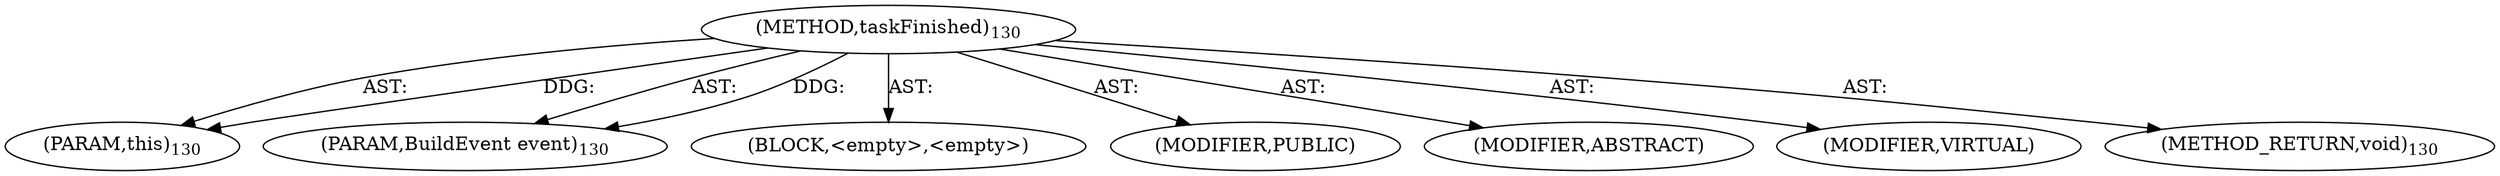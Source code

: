 digraph "taskFinished" {  
"111669149701" [label = <(METHOD,taskFinished)<SUB>130</SUB>> ]
"115964117002" [label = <(PARAM,this)<SUB>130</SUB>> ]
"115964117003" [label = <(PARAM,BuildEvent event)<SUB>130</SUB>> ]
"25769803781" [label = <(BLOCK,&lt;empty&gt;,&lt;empty&gt;)> ]
"133143986191" [label = <(MODIFIER,PUBLIC)> ]
"133143986192" [label = <(MODIFIER,ABSTRACT)> ]
"133143986193" [label = <(MODIFIER,VIRTUAL)> ]
"128849018885" [label = <(METHOD_RETURN,void)<SUB>130</SUB>> ]
  "111669149701" -> "115964117002"  [ label = "AST: "] 
  "111669149701" -> "115964117003"  [ label = "AST: "] 
  "111669149701" -> "25769803781"  [ label = "AST: "] 
  "111669149701" -> "133143986191"  [ label = "AST: "] 
  "111669149701" -> "133143986192"  [ label = "AST: "] 
  "111669149701" -> "133143986193"  [ label = "AST: "] 
  "111669149701" -> "128849018885"  [ label = "AST: "] 
  "111669149701" -> "115964117002"  [ label = "DDG: "] 
  "111669149701" -> "115964117003"  [ label = "DDG: "] 
}
